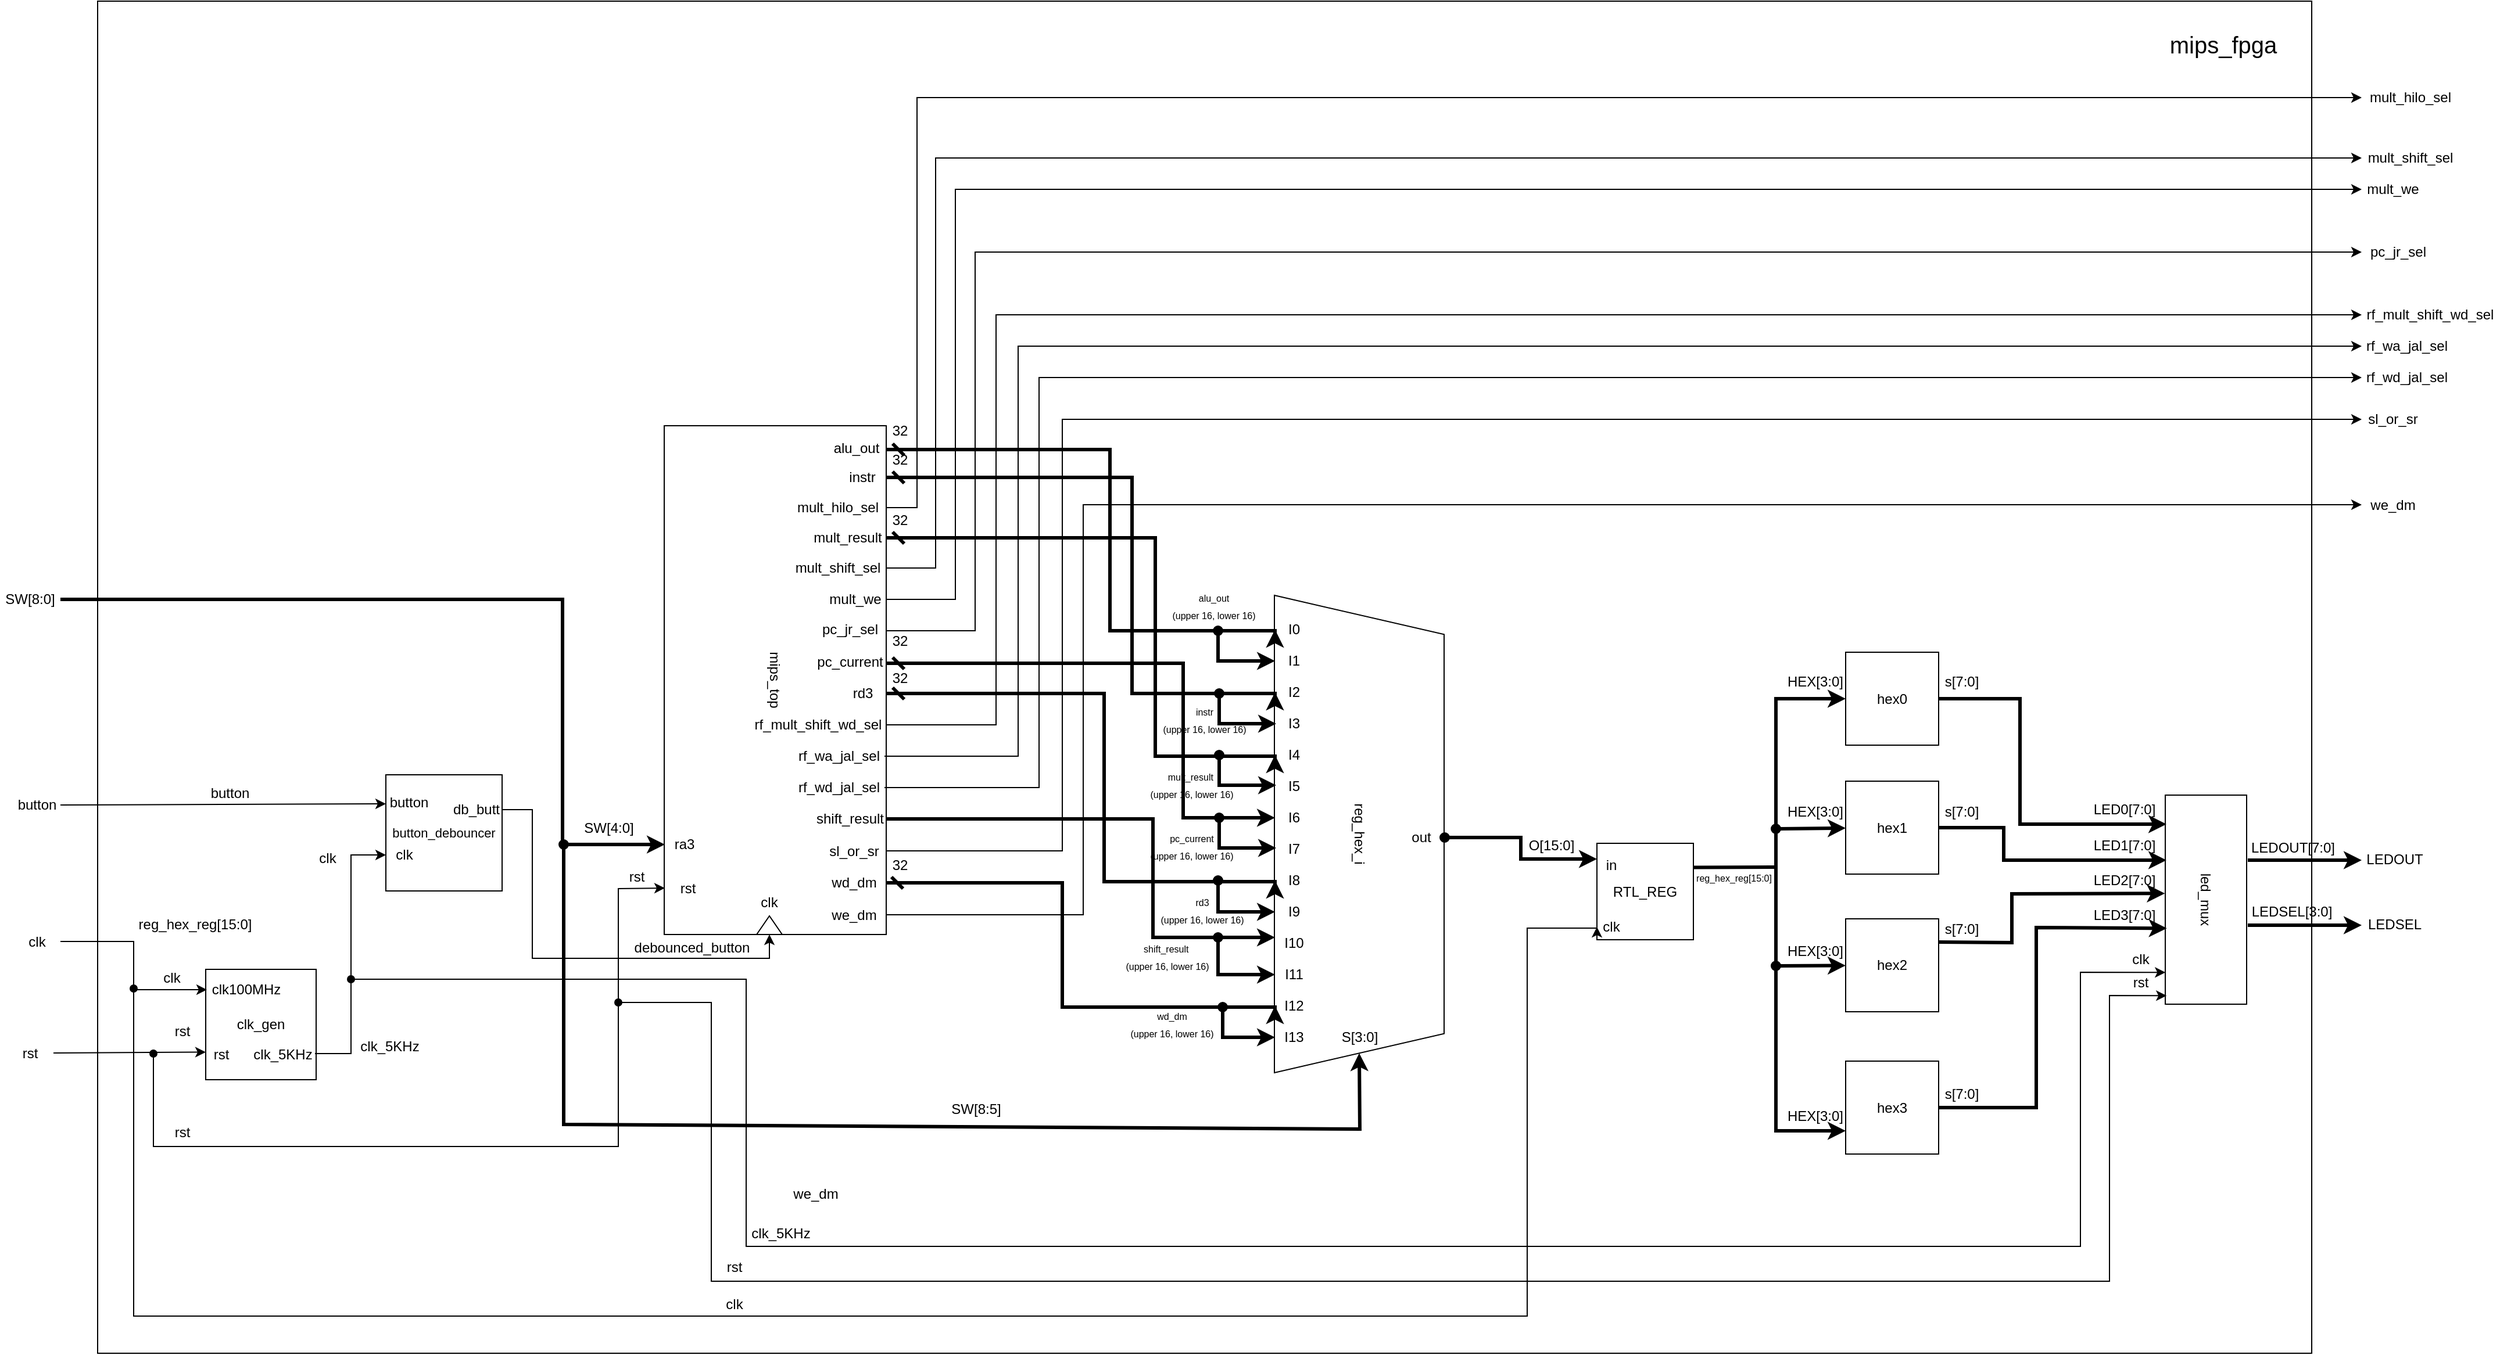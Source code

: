 <mxfile version="12.2.2" type="google" pages="1"><diagram id="bBikdF4jHcbKx8IcK_9G" name="Page-1"><mxGraphModel dx="3068" dy="2663" grid="0" gridSize="7" guides="1" tooltips="1" connect="1" arrows="1" fold="1" page="1" pageScale="1" pageWidth="850" pageHeight="1100" math="0" shadow="0"><root><mxCell id="0"/><mxCell id="1" parent="0"/><mxCell id="m8pjfmoSdaWrLr9o859x-141" value="" style="rounded=0;whiteSpace=wrap;html=1;" vertex="1" parent="1"><mxGeometry x="-248" y="-512" width="1905" height="1164" as="geometry"/></mxCell><mxCell id="_hzHeEfA9At942gQWLoZ-25" value="" style="edgeStyle=orthogonalEdgeStyle;rounded=0;orthogonalLoop=1;jettySize=auto;html=1;entryX=0;entryY=0.5;entryDx=0;entryDy=0;exitX=1;exitY=0.5;exitDx=0;exitDy=0;" parent="1" target="m8pjfmoSdaWrLr9o859x-26" edge="1" source="z_U3jfS4axXU9eDZp6Do-11"><mxGeometry relative="1" as="geometry"><mxPoint x="107" y="271" as="sourcePoint"/><mxPoint x="180" y="204" as="targetPoint"/><Array as="points"><mxPoint x="126" y="184"/><mxPoint x="126" y="312"/><mxPoint x="330" y="312"/></Array></mxGeometry></mxCell><mxCell id="_hzHeEfA9At942gQWLoZ-1" value="&lt;font style=&quot;font-size: 11px&quot;&gt;button_debouncer&lt;/font&gt;" style="whiteSpace=wrap;html=1;aspect=fixed;" parent="1" vertex="1"><mxGeometry y="154" width="100" height="100" as="geometry"/></mxCell><mxCell id="_hzHeEfA9At942gQWLoZ-2" value="clk_gen&lt;br&gt;" style="whiteSpace=wrap;html=1;aspect=fixed;" parent="1" vertex="1"><mxGeometry x="-155" y="321.5" width="95" height="95" as="geometry"/></mxCell><mxCell id="_hzHeEfA9At942gQWLoZ-4" value="mips_top" style="rounded=0;whiteSpace=wrap;html=1;rotation=90;" parent="1" vertex="1"><mxGeometry x="116" y="-23" width="438" height="191" as="geometry"/></mxCell><mxCell id="_hzHeEfA9At942gQWLoZ-5" value="reg_hex_i" style="shape=trapezoid;perimeter=trapezoidPerimeter;whiteSpace=wrap;html=1;rotation=90;size=0.082;" parent="1" vertex="1"><mxGeometry x="632" y="132" width="411" height="146" as="geometry"/></mxCell><mxCell id="_hzHeEfA9At942gQWLoZ-6" value="RTL_REG" style="whiteSpace=wrap;html=1;aspect=fixed;" parent="1" vertex="1"><mxGeometry x="1042" y="213" width="83" height="83" as="geometry"/></mxCell><mxCell id="_hzHeEfA9At942gQWLoZ-7" value="hex0" style="whiteSpace=wrap;html=1;aspect=fixed;" parent="1" vertex="1"><mxGeometry x="1256" y="48.5" width="80" height="80" as="geometry"/></mxCell><mxCell id="_hzHeEfA9At942gQWLoZ-8" value="hex1" style="whiteSpace=wrap;html=1;aspect=fixed;" parent="1" vertex="1"><mxGeometry x="1256" y="159.5" width="80" height="80" as="geometry"/></mxCell><mxCell id="_hzHeEfA9At942gQWLoZ-9" value="hex2" style="whiteSpace=wrap;html=1;aspect=fixed;" parent="1" vertex="1"><mxGeometry x="1256" y="278" width="80" height="80" as="geometry"/></mxCell><mxCell id="_hzHeEfA9At942gQWLoZ-10" value="hex3" style="whiteSpace=wrap;html=1;aspect=fixed;" parent="1" vertex="1"><mxGeometry x="1256" y="400.5" width="80" height="80" as="geometry"/></mxCell><mxCell id="_hzHeEfA9At942gQWLoZ-11" value="led_mux" style="rounded=0;whiteSpace=wrap;html=1;rotation=90;" parent="1" vertex="1"><mxGeometry x="1476" y="226.5" width="180" height="70" as="geometry"/></mxCell><mxCell id="_hzHeEfA9At942gQWLoZ-12" value="" style="endArrow=classic;html=1;entryX=0;entryY=0.25;entryDx=0;entryDy=0;exitX=1;exitY=0.5;exitDx=0;exitDy=0;" parent="1" target="_hzHeEfA9At942gQWLoZ-1" edge="1" source="SOb6_DdND5rsFMIy84WN-113"><mxGeometry width="50" height="50" relative="1" as="geometry"><mxPoint x="-260" y="179" as="sourcePoint"/><mxPoint x="-90" y="244" as="targetPoint"/></mxGeometry></mxCell><mxCell id="_hzHeEfA9At942gQWLoZ-13" value="button" style="text;html=1;strokeColor=none;fillColor=none;align=center;verticalAlign=middle;whiteSpace=wrap;rounded=0;" parent="1" vertex="1"><mxGeometry x="-154" y="159.5" width="40" height="20" as="geometry"/></mxCell><mxCell id="_hzHeEfA9At942gQWLoZ-15" value="" style="endArrow=classic;html=1;entryX=0;entryY=0.5;entryDx=0;entryDy=0;rounded=0;" parent="1" target="z_U3jfS4axXU9eDZp6Do-9" edge="1"><mxGeometry width="50" height="50" relative="1" as="geometry"><mxPoint x="-61" y="394" as="sourcePoint"/><mxPoint x="-160" y="504" as="targetPoint"/><Array as="points"><mxPoint x="-30" y="394"/><mxPoint x="-30" y="223"/></Array></mxGeometry></mxCell><mxCell id="_hzHeEfA9At942gQWLoZ-17" value="" style="endArrow=classic;html=1;entryX=0;entryY=0.75;entryDx=0;entryDy=0;exitX=1;exitY=0.5;exitDx=0;exitDy=0;" parent="1" target="_hzHeEfA9At942gQWLoZ-2" edge="1" source="SOb6_DdND5rsFMIy84WN-114"><mxGeometry width="50" height="50" relative="1" as="geometry"><mxPoint x="-220" y="393" as="sourcePoint"/><mxPoint x="-145" y="355.25" as="targetPoint"/></mxGeometry></mxCell><mxCell id="_hzHeEfA9At942gQWLoZ-18" value="rst" style="text;html=1;strokeColor=none;fillColor=none;align=center;verticalAlign=middle;whiteSpace=wrap;rounded=0;" parent="1" vertex="1"><mxGeometry x="-195" y="365" width="40" height="20" as="geometry"/></mxCell><mxCell id="m8pjfmoSdaWrLr9o859x-103" value="" style="edgeStyle=orthogonalEdgeStyle;rounded=0;orthogonalLoop=1;jettySize=auto;html=1;startArrow=none;startFill=0;strokeWidth=1;entryX=0;entryY=0.5;entryDx=0;entryDy=0;" edge="1" parent="1" source="_hzHeEfA9At942gQWLoZ-19" target="z_U3jfS4axXU9eDZp6Do-2"><mxGeometry relative="1" as="geometry"><mxPoint x="-200" y="297.5" as="targetPoint"/></mxGeometry></mxCell><mxCell id="_hzHeEfA9At942gQWLoZ-19" value="clk" style="text;html=1;strokeColor=none;fillColor=none;align=center;verticalAlign=middle;whiteSpace=wrap;rounded=0;" parent="1" vertex="1"><mxGeometry x="-320" y="287.5" width="40" height="20" as="geometry"/></mxCell><mxCell id="_hzHeEfA9At942gQWLoZ-22" value="&lt;font style=&quot;font-size: 12px&quot;&gt;debounced_button&lt;/font&gt;" style="text;html=1;strokeColor=none;fillColor=none;align=center;verticalAlign=middle;whiteSpace=wrap;rounded=0;" parent="1" vertex="1"><mxGeometry x="210" y="293" width="107" height="20" as="geometry"/></mxCell><mxCell id="_hzHeEfA9At942gQWLoZ-28" value="&lt;font style=&quot;font-size: 12px&quot;&gt;clk&lt;/font&gt;" style="text;html=1;strokeColor=none;fillColor=none;align=center;verticalAlign=middle;whiteSpace=wrap;rounded=0;" parent="1" vertex="1"><mxGeometry x="-204.5" y="319" width="40" height="20" as="geometry"/></mxCell><mxCell id="_hzHeEfA9At942gQWLoZ-32" value="" style="endArrow=classic;html=1;startArrow=oval;startFill=1;rounded=0;entryX=0;entryY=0.5;entryDx=0;entryDy=0;" parent="1" edge="1" target="m8pjfmoSdaWrLr9o859x-22"><mxGeometry width="50" height="50" relative="1" as="geometry"><mxPoint x="-200" y="394" as="sourcePoint"/><mxPoint x="235" y="252" as="targetPoint"/><Array as="points"><mxPoint x="-200" y="474"/><mxPoint x="200" y="474"/><mxPoint x="200" y="252"/></Array></mxGeometry></mxCell><mxCell id="_hzHeEfA9At942gQWLoZ-33" value="clk_5KHz&lt;br&gt;" style="text;html=1;strokeColor=none;fillColor=none;align=center;verticalAlign=middle;whiteSpace=wrap;rounded=0;" parent="1" vertex="1"><mxGeometry x="-24" y="378" width="55" height="20" as="geometry"/></mxCell><mxCell id="_hzHeEfA9At942gQWLoZ-35" value="rst" style="text;html=1;strokeColor=none;fillColor=none;align=center;verticalAlign=middle;whiteSpace=wrap;rounded=0;" parent="1" vertex="1"><mxGeometry x="196" y="231.5" width="40" height="20" as="geometry"/></mxCell><mxCell id="SOb6_DdND5rsFMIy84WN-1" value="clk" style="text;html=1;strokeColor=none;fillColor=none;align=center;verticalAlign=middle;whiteSpace=wrap;rounded=0;" parent="1" vertex="1"><mxGeometry x="-70" y="216" width="40" height="20" as="geometry"/></mxCell><mxCell id="SOb6_DdND5rsFMIy84WN-2" value="" style="endArrow=classic;html=1;startArrow=oval;startFill=1;rounded=0;entryX=0.848;entryY=0.998;entryDx=0;entryDy=0;entryPerimeter=0;" parent="1" target="_hzHeEfA9At942gQWLoZ-11" edge="1"><mxGeometry width="50" height="50" relative="1" as="geometry"><mxPoint x="-30" y="330" as="sourcePoint"/><mxPoint x="830" y="330" as="targetPoint"/><Array as="points"><mxPoint x="310" y="330"/><mxPoint x="310" y="560"/><mxPoint x="1458" y="560"/><mxPoint x="1458" y="324"/></Array></mxGeometry></mxCell><mxCell id="SOb6_DdND5rsFMIy84WN-3" value="clk" style="text;html=1;strokeColor=none;fillColor=none;align=center;verticalAlign=middle;whiteSpace=wrap;rounded=0;" parent="1" vertex="1"><mxGeometry x="1490" y="303" width="40" height="20" as="geometry"/></mxCell><mxCell id="SOb6_DdND5rsFMIy84WN-9" value="" style="endArrow=classic;html=1;startArrow=oval;startFill=1;rounded=0;startSize=6;entryX=0.959;entryY=0.984;entryDx=0;entryDy=0;entryPerimeter=0;" parent="1" target="_hzHeEfA9At942gQWLoZ-11" edge="1"><mxGeometry width="50" height="50" relative="1" as="geometry"><mxPoint x="200" y="350" as="sourcePoint"/><mxPoint x="831" y="350" as="targetPoint"/><Array as="points"><mxPoint x="280" y="350"/><mxPoint x="280" y="590"/><mxPoint x="1483" y="590"/><mxPoint x="1483" y="344"/></Array></mxGeometry></mxCell><mxCell id="SOb6_DdND5rsFMIy84WN-11" value="rst" style="text;html=1;strokeColor=none;fillColor=none;align=center;verticalAlign=middle;whiteSpace=wrap;rounded=0;" parent="1" vertex="1"><mxGeometry x="1490" y="323" width="40" height="20" as="geometry"/></mxCell><mxCell id="SOb6_DdND5rsFMIy84WN-17" value="clk" style="text;html=1;strokeColor=none;fillColor=none;align=center;verticalAlign=middle;whiteSpace=wrap;rounded=0;" parent="1" vertex="1"><mxGeometry x="310" y="254" width="40" height="20" as="geometry"/></mxCell><mxCell id="m8pjfmoSdaWrLr9o859x-47" value="" style="edgeStyle=orthogonalEdgeStyle;rounded=0;orthogonalLoop=1;jettySize=auto;html=1;strokeWidth=1;entryX=0;entryY=0.5;entryDx=0;entryDy=0;" edge="1" parent="1" source="SOb6_DdND5rsFMIy84WN-30" target="m8pjfmoSdaWrLr9o859x-46"><mxGeometry relative="1" as="geometry"><Array as="points"><mxPoint x="600" y="274"/><mxPoint x="600" y="-79"/></Array></mxGeometry></mxCell><mxCell id="SOb6_DdND5rsFMIy84WN-30" value="we_dm" style="text;html=1;strokeColor=none;fillColor=none;align=center;verticalAlign=middle;whiteSpace=wrap;rounded=0;" parent="1" vertex="1"><mxGeometry x="376" y="264.5" width="54" height="20" as="geometry"/></mxCell><mxCell id="m8pjfmoSdaWrLr9o859x-46" value="we_dm" style="text;html=1;strokeColor=none;fillColor=none;align=center;verticalAlign=middle;whiteSpace=wrap;rounded=0;" vertex="1" parent="1"><mxGeometry x="1700" y="-88.5" width="54" height="20" as="geometry"/></mxCell><mxCell id="m8pjfmoSdaWrLr9o859x-25" value="" style="edgeStyle=orthogonalEdgeStyle;rounded=0;orthogonalLoop=1;jettySize=auto;html=1;entryX=0;entryY=0.5;entryDx=0;entryDy=0;strokeWidth=3;exitX=1;exitY=0.5;exitDx=0;exitDy=0;" edge="1" parent="1" source="SOb6_DdND5rsFMIy84WN-31" target="m8pjfmoSdaWrLr9o859x-23"><mxGeometry relative="1" as="geometry"><mxPoint x="-200" y="16.5" as="targetPoint"/><Array as="points"><mxPoint x="152" y="3"/><mxPoint x="152" y="214"/></Array></mxGeometry></mxCell><mxCell id="SOb6_DdND5rsFMIy84WN-31" value="SW[8:0]" style="text;html=1;strokeColor=none;fillColor=none;align=center;verticalAlign=middle;whiteSpace=wrap;rounded=0;" parent="1" vertex="1"><mxGeometry x="-332" y="-7" width="52" height="20" as="geometry"/></mxCell><mxCell id="m8pjfmoSdaWrLr9o859x-69" value="" style="edgeStyle=orthogonalEdgeStyle;rounded=0;orthogonalLoop=1;jettySize=auto;html=1;strokeWidth=3;entryX=0;entryY=0.5;entryDx=0;entryDy=0;startArrow=dash;startFill=0;" edge="1" parent="1" source="SOb6_DdND5rsFMIy84WN-32" target="m8pjfmoSdaWrLr9o859x-49"><mxGeometry relative="1" as="geometry"><mxPoint x="509" y="-127" as="targetPoint"/><Array as="points"><mxPoint x="623" y="-126"/><mxPoint x="623" y="30"/></Array></mxGeometry></mxCell><mxCell id="SOb6_DdND5rsFMIy84WN-32" value="alu_out" style="text;html=1;strokeColor=none;fillColor=none;align=center;verticalAlign=middle;whiteSpace=wrap;rounded=0;" parent="1" vertex="1"><mxGeometry x="379" y="-137" width="52" height="20" as="geometry"/></mxCell><mxCell id="SOb6_DdND5rsFMIy84WN-69" value="&lt;font style=&quot;font-size: 12px&quot;&gt;O[15:0]&lt;/font&gt;" style="text;html=1;strokeColor=none;fillColor=none;align=center;verticalAlign=middle;whiteSpace=wrap;rounded=0;" parent="1" vertex="1"><mxGeometry x="983" y="205" width="40" height="20" as="geometry"/></mxCell><mxCell id="SOb6_DdND5rsFMIy84WN-70" value="" style="endArrow=classic;html=1;strokeColor=#000000;entryX=0;entryY=0.5;entryDx=0;entryDy=0;exitX=1;exitY=0.25;exitDx=0;exitDy=0;rounded=0;strokeWidth=3;" parent="1" source="_hzHeEfA9At942gQWLoZ-6" target="_hzHeEfA9At942gQWLoZ-7" edge="1"><mxGeometry width="50" height="50" relative="1" as="geometry"><mxPoint x="1161" y="430.5" as="sourcePoint"/><mxPoint x="1211" y="380.5" as="targetPoint"/><Array as="points"><mxPoint x="1196" y="233.5"/><mxPoint x="1196" y="88.5"/></Array></mxGeometry></mxCell><mxCell id="SOb6_DdND5rsFMIy84WN-71" value="" style="endArrow=classic;html=1;strokeColor=#000000;entryX=0;entryY=0.75;entryDx=0;entryDy=0;rounded=0;strokeWidth=3;" parent="1" target="_hzHeEfA9At942gQWLoZ-10" edge="1"><mxGeometry width="50" height="50" relative="1" as="geometry"><mxPoint x="1196" y="234.5" as="sourcePoint"/><mxPoint x="1239" y="364.5" as="targetPoint"/><Array as="points"><mxPoint x="1196" y="460.5"/></Array></mxGeometry></mxCell><mxCell id="SOb6_DdND5rsFMIy84WN-72" value="" style="endArrow=classic;html=1;strokeColor=#000000;startArrow=oval;startFill=1;strokeWidth=3;" parent="1" target="_hzHeEfA9At942gQWLoZ-9" edge="1"><mxGeometry width="50" height="50" relative="1" as="geometry"><mxPoint x="1196" y="318.5" as="sourcePoint"/><mxPoint x="1169" y="348" as="targetPoint"/></mxGeometry></mxCell><mxCell id="SOb6_DdND5rsFMIy84WN-73" value="" style="endArrow=classic;html=1;strokeColor=#000000;startArrow=oval;startFill=1;strokeWidth=3;" parent="1" target="_hzHeEfA9At942gQWLoZ-8" edge="1"><mxGeometry width="50" height="50" relative="1" as="geometry"><mxPoint x="1196" y="200.5" as="sourcePoint"/><mxPoint x="1252" y="207.5" as="targetPoint"/></mxGeometry></mxCell><mxCell id="SOb6_DdND5rsFMIy84WN-74" value="HEX[3:0]" style="text;html=1;strokeColor=none;fillColor=none;align=center;verticalAlign=middle;whiteSpace=wrap;rounded=0;" parent="1" vertex="1"><mxGeometry x="1210" y="63.5" width="40" height="20" as="geometry"/></mxCell><mxCell id="SOb6_DdND5rsFMIy84WN-75" value="HEX[3:0]" style="text;html=1;strokeColor=none;fillColor=none;align=center;verticalAlign=middle;whiteSpace=wrap;rounded=0;" parent="1" vertex="1"><mxGeometry x="1210" y="175.5" width="40" height="20" as="geometry"/></mxCell><mxCell id="SOb6_DdND5rsFMIy84WN-76" value="HEX[3:0]" style="text;html=1;strokeColor=none;fillColor=none;align=center;verticalAlign=middle;whiteSpace=wrap;rounded=0;" parent="1" vertex="1"><mxGeometry x="1210" y="296" width="40" height="20" as="geometry"/></mxCell><mxCell id="SOb6_DdND5rsFMIy84WN-77" value="HEX[3:0]" style="text;html=1;strokeColor=none;fillColor=none;align=center;verticalAlign=middle;whiteSpace=wrap;rounded=0;" parent="1" vertex="1"><mxGeometry x="1210" y="438.333" width="40" height="20" as="geometry"/></mxCell><mxCell id="SOb6_DdND5rsFMIy84WN-79" value="" style="endArrow=classic;html=1;strokeColor=#000000;exitX=1;exitY=0.5;exitDx=0;exitDy=0;rounded=0;strokeWidth=3;" parent="1" source="_hzHeEfA9At942gQWLoZ-7" edge="1"><mxGeometry width="50" height="50" relative="1" as="geometry"><mxPoint x="1440" y="294.5" as="sourcePoint"/><mxPoint x="1532" y="196.5" as="targetPoint"/><Array as="points"><mxPoint x="1406" y="88.5"/><mxPoint x="1406" y="196.5"/></Array></mxGeometry></mxCell><mxCell id="SOb6_DdND5rsFMIy84WN-80" value="" style="endArrow=classic;html=1;strokeColor=#000000;exitX=1;exitY=0.5;exitDx=0;exitDy=0;rounded=0;strokeWidth=3;" parent="1" source="_hzHeEfA9At942gQWLoZ-8" edge="1"><mxGeometry width="50" height="50" relative="1" as="geometry"><mxPoint x="1403" y="288" as="sourcePoint"/><mxPoint x="1532" y="227.5" as="targetPoint"/><Array as="points"><mxPoint x="1392" y="199.5"/><mxPoint x="1392" y="227.5"/></Array></mxGeometry></mxCell><mxCell id="SOb6_DdND5rsFMIy84WN-81" value="" style="endArrow=classic;html=1;strokeColor=#000000;entryX=0.47;entryY=1.005;entryDx=0;entryDy=0;entryPerimeter=0;exitX=1;exitY=0.25;exitDx=0;exitDy=0;rounded=0;strokeWidth=3;" parent="1" source="_hzHeEfA9At942gQWLoZ-9" target="_hzHeEfA9At942gQWLoZ-11" edge="1"><mxGeometry width="50" height="50" relative="1" as="geometry"><mxPoint x="1398" y="318" as="sourcePoint"/><mxPoint x="1448" y="268" as="targetPoint"/><Array as="points"><mxPoint x="1399" y="298.5"/><mxPoint x="1399" y="256.5"/></Array></mxGeometry></mxCell><mxCell id="SOb6_DdND5rsFMIy84WN-82" value="" style="endArrow=classic;html=1;strokeColor=#000000;entryX=0.637;entryY=0.981;entryDx=0;entryDy=0;entryPerimeter=0;exitX=1;exitY=0.5;exitDx=0;exitDy=0;rounded=0;strokeWidth=3;" parent="1" source="_hzHeEfA9At942gQWLoZ-10" target="_hzHeEfA9At942gQWLoZ-11" edge="1"><mxGeometry width="50" height="50" relative="1" as="geometry"><mxPoint x="1413" y="328" as="sourcePoint"/><mxPoint x="1463" y="278" as="targetPoint"/><Array as="points"><mxPoint x="1420" y="440.5"/><mxPoint x="1420" y="285.5"/></Array></mxGeometry></mxCell><mxCell id="SOb6_DdND5rsFMIy84WN-83" value="s[7:0]" style="text;html=1;strokeColor=none;fillColor=none;align=center;verticalAlign=middle;whiteSpace=wrap;rounded=0;" parent="1" vertex="1"><mxGeometry x="1336" y="63.5" width="40" height="20" as="geometry"/></mxCell><mxCell id="SOb6_DdND5rsFMIy84WN-86" value="s[7:0]" style="text;html=1;strokeColor=none;fillColor=none;align=center;verticalAlign=middle;whiteSpace=wrap;rounded=0;" parent="1" vertex="1"><mxGeometry x="1336" y="175.5" width="40" height="20" as="geometry"/></mxCell><mxCell id="SOb6_DdND5rsFMIy84WN-87" value="s[7:0]" style="text;html=1;strokeColor=none;fillColor=none;align=center;verticalAlign=middle;whiteSpace=wrap;rounded=0;" parent="1" vertex="1"><mxGeometry x="1336" y="276.5" width="40" height="20" as="geometry"/></mxCell><mxCell id="SOb6_DdND5rsFMIy84WN-88" value="s[7:0]" style="text;html=1;strokeColor=none;fillColor=none;align=center;verticalAlign=middle;whiteSpace=wrap;rounded=0;" parent="1" vertex="1"><mxGeometry x="1336" y="418.5" width="40" height="20" as="geometry"/></mxCell><mxCell id="SOb6_DdND5rsFMIy84WN-89" value="LED0[7:0]" style="text;html=1;strokeColor=none;fillColor=none;align=center;verticalAlign=middle;whiteSpace=wrap;rounded=0;" parent="1" vertex="1"><mxGeometry x="1476" y="174" width="40" height="20" as="geometry"/></mxCell><mxCell id="SOb6_DdND5rsFMIy84WN-90" value="LED1[7:0]" style="text;html=1;strokeColor=none;fillColor=none;align=center;verticalAlign=middle;whiteSpace=wrap;rounded=0;" parent="1" vertex="1"><mxGeometry x="1476" y="204.5" width="40" height="20" as="geometry"/></mxCell><mxCell id="SOb6_DdND5rsFMIy84WN-91" value="LED2[7:0]" style="text;html=1;strokeColor=none;fillColor=none;align=center;verticalAlign=middle;whiteSpace=wrap;rounded=0;" parent="1" vertex="1"><mxGeometry x="1476" y="234.5" width="40" height="20" as="geometry"/></mxCell><mxCell id="SOb6_DdND5rsFMIy84WN-92" value="LED3[7:0]" style="text;html=1;strokeColor=none;fillColor=none;align=center;verticalAlign=middle;whiteSpace=wrap;rounded=0;" parent="1" vertex="1"><mxGeometry x="1476" y="264.5" width="40" height="20" as="geometry"/></mxCell><mxCell id="SOb6_DdND5rsFMIy84WN-96" value="" style="endArrow=classic;html=1;strokeColor=#000000;strokeWidth=3;" parent="1" edge="1"><mxGeometry width="50" height="50" relative="1" as="geometry"><mxPoint x="1602" y="227.5" as="sourcePoint"/><mxPoint x="1700" y="227.5" as="targetPoint"/></mxGeometry></mxCell><mxCell id="SOb6_DdND5rsFMIy84WN-97" value="" style="endArrow=classic;html=1;strokeColor=#000000;strokeWidth=3;" parent="1" edge="1"><mxGeometry width="50" height="50" relative="1" as="geometry"><mxPoint x="1602" y="283.5" as="sourcePoint"/><mxPoint x="1700" y="283.5" as="targetPoint"/></mxGeometry></mxCell><mxCell id="SOb6_DdND5rsFMIy84WN-98" value="LEDOUT[7:0]" style="text;html=1;strokeColor=none;fillColor=none;align=center;verticalAlign=middle;whiteSpace=wrap;rounded=0;" parent="1" vertex="1"><mxGeometry x="1621" y="206.5" width="40" height="20" as="geometry"/></mxCell><mxCell id="SOb6_DdND5rsFMIy84WN-99" value="LEDSEL[3:0]" style="text;html=1;strokeColor=none;fillColor=none;align=center;verticalAlign=middle;whiteSpace=wrap;rounded=0;" parent="1" vertex="1"><mxGeometry x="1620" y="261.5" width="40" height="20" as="geometry"/></mxCell><mxCell id="SOb6_DdND5rsFMIy84WN-101" value="&lt;font style=&quot;font-size: 8px&quot;&gt;reg_hex_reg[15:0]&lt;/font&gt;" style="text;html=1;strokeColor=none;fillColor=none;align=center;verticalAlign=middle;whiteSpace=wrap;rounded=0;" parent="1" vertex="1"><mxGeometry x="1140" y="231.5" width="40" height="20" as="geometry"/></mxCell><mxCell id="SOb6_DdND5rsFMIy84WN-111" value="SW[4:0]" style="text;html=1;strokeColor=none;fillColor=none;align=center;verticalAlign=middle;whiteSpace=wrap;rounded=0;" parent="1" vertex="1"><mxGeometry x="168" y="190" width="48" height="20" as="geometry"/></mxCell><mxCell id="SOb6_DdND5rsFMIy84WN-113" value="button" style="text;html=1;strokeColor=none;fillColor=none;align=center;verticalAlign=middle;whiteSpace=wrap;rounded=0;" parent="1" vertex="1"><mxGeometry x="-320" y="170" width="40" height="20" as="geometry"/></mxCell><mxCell id="SOb6_DdND5rsFMIy84WN-114" value="rst" style="text;html=1;strokeColor=none;fillColor=none;align=center;verticalAlign=middle;whiteSpace=wrap;rounded=0;" parent="1" vertex="1"><mxGeometry x="-326" y="383.5" width="40" height="20" as="geometry"/></mxCell><mxCell id="SOb6_DdND5rsFMIy84WN-117" value="&lt;font style=&quot;font-size: 12px&quot;&gt;reg_hex_reg[15:0]&lt;/font&gt;" style="text;html=1;strokeColor=none;fillColor=none;align=center;verticalAlign=middle;whiteSpace=wrap;rounded=0;" parent="1" vertex="1"><mxGeometry x="-184.5" y="272.5" width="40" height="20" as="geometry"/></mxCell><mxCell id="SOb6_DdND5rsFMIy84WN-122" value="rst" style="text;html=1;strokeColor=none;fillColor=none;align=center;verticalAlign=middle;whiteSpace=wrap;rounded=0;" parent="1" vertex="1"><mxGeometry x="-195" y="452" width="40" height="20" as="geometry"/></mxCell><mxCell id="SOb6_DdND5rsFMIy84WN-124" value="rst" style="text;html=1;strokeColor=none;fillColor=none;align=center;verticalAlign=middle;whiteSpace=wrap;rounded=0;" parent="1" vertex="1"><mxGeometry x="280" y="568" width="40" height="20" as="geometry"/></mxCell><mxCell id="SOb6_DdND5rsFMIy84WN-126" value="we_dm" style="text;html=1;strokeColor=none;fillColor=none;align=center;verticalAlign=middle;whiteSpace=wrap;rounded=0;" parent="1" vertex="1"><mxGeometry x="350" y="505" width="40" height="20" as="geometry"/></mxCell><mxCell id="z_U3jfS4axXU9eDZp6Do-1" value="rst" style="text;html=1;strokeColor=none;fillColor=none;align=center;verticalAlign=middle;whiteSpace=wrap;rounded=0;" parent="1" vertex="1"><mxGeometry x="-155" y="385" width="27" height="20" as="geometry"/></mxCell><mxCell id="z_U3jfS4axXU9eDZp6Do-2" value="&lt;font style=&quot;font-size: 12px&quot;&gt;clk100MHz&lt;/font&gt;" style="text;html=1;strokeColor=none;fillColor=none;align=center;verticalAlign=middle;whiteSpace=wrap;rounded=0;" parent="1" vertex="1"><mxGeometry x="-154" y="329" width="68" height="20" as="geometry"/></mxCell><mxCell id="z_U3jfS4axXU9eDZp6Do-5" value="clk_5KHz&lt;br&gt;" style="text;html=1;strokeColor=none;fillColor=none;align=center;verticalAlign=middle;whiteSpace=wrap;rounded=0;" parent="1" vertex="1"><mxGeometry x="-117" y="385" width="57" height="20" as="geometry"/></mxCell><mxCell id="z_U3jfS4axXU9eDZp6Do-9" value="clk" style="text;html=1;strokeColor=none;fillColor=none;align=center;verticalAlign=middle;whiteSpace=wrap;rounded=0;" parent="1" vertex="1"><mxGeometry y="213" width="32" height="20" as="geometry"/></mxCell><mxCell id="z_U3jfS4axXU9eDZp6Do-10" value="button" style="text;html=1;strokeColor=none;fillColor=none;align=center;verticalAlign=middle;whiteSpace=wrap;rounded=0;" parent="1" vertex="1"><mxGeometry y="167.5" width="40" height="20" as="geometry"/></mxCell><mxCell id="z_U3jfS4axXU9eDZp6Do-11" value="&lt;font style=&quot;font-size: 12px&quot;&gt;db_butt&lt;/font&gt;" style="text;html=1;strokeColor=none;fillColor=none;align=center;verticalAlign=middle;whiteSpace=wrap;rounded=0;" parent="1" vertex="1"><mxGeometry x="56" y="174" width="44" height="20" as="geometry"/></mxCell><mxCell id="m8pjfmoSdaWrLr9o859x-82" value="" style="edgeStyle=orthogonalEdgeStyle;rounded=0;orthogonalLoop=1;jettySize=auto;html=1;strokeWidth=3;entryX=0;entryY=0.5;entryDx=0;entryDy=0;startArrow=dash;startFill=0;" edge="1" parent="1" source="m8pjfmoSdaWrLr9o859x-7" target="m8pjfmoSdaWrLr9o859x-61"><mxGeometry relative="1" as="geometry"><mxPoint x="509" y="247" as="targetPoint"/><Array as="points"><mxPoint x="582" y="247"/><mxPoint x="582" y="354"/></Array></mxGeometry></mxCell><mxCell id="m8pjfmoSdaWrLr9o859x-7" value="wd_dm" style="text;html=1;strokeColor=none;fillColor=none;align=center;verticalAlign=middle;whiteSpace=wrap;rounded=0;" vertex="1" parent="1"><mxGeometry x="376" y="237" width="54" height="20" as="geometry"/></mxCell><mxCell id="m8pjfmoSdaWrLr9o859x-45" value="" style="edgeStyle=orthogonalEdgeStyle;rounded=0;orthogonalLoop=1;jettySize=auto;html=1;strokeWidth=1;entryX=0;entryY=0.5;entryDx=0;entryDy=0;" edge="1" parent="1" source="m8pjfmoSdaWrLr9o859x-9" target="m8pjfmoSdaWrLr9o859x-44"><mxGeometry relative="1" as="geometry"><Array as="points"><mxPoint x="582" y="219"/><mxPoint x="582" y="-152"/></Array></mxGeometry></mxCell><mxCell id="m8pjfmoSdaWrLr9o859x-9" value="sl_or_sr" style="text;html=1;strokeColor=none;fillColor=none;align=center;verticalAlign=middle;whiteSpace=wrap;rounded=0;" vertex="1" parent="1"><mxGeometry x="376" y="209.5" width="54" height="20" as="geometry"/></mxCell><mxCell id="m8pjfmoSdaWrLr9o859x-44" value="sl_or_sr" style="text;html=1;strokeColor=none;fillColor=none;align=center;verticalAlign=middle;whiteSpace=wrap;rounded=0;" vertex="1" parent="1"><mxGeometry x="1700" y="-162" width="54" height="20" as="geometry"/></mxCell><mxCell id="m8pjfmoSdaWrLr9o859x-80" value="" style="edgeStyle=orthogonalEdgeStyle;rounded=0;orthogonalLoop=1;jettySize=auto;html=1;strokeWidth=3;entryX=0;entryY=0.25;entryDx=0;entryDy=0;" edge="1" parent="1" source="m8pjfmoSdaWrLr9o859x-10" target="m8pjfmoSdaWrLr9o859x-59"><mxGeometry relative="1" as="geometry"><mxPoint x="508" y="192" as="targetPoint"/><Array as="points"><mxPoint x="660" y="192"/><mxPoint x="660" y="294"/></Array></mxGeometry></mxCell><mxCell id="m8pjfmoSdaWrLr9o859x-10" value="shift_result" style="text;html=1;strokeColor=none;fillColor=none;align=center;verticalAlign=middle;whiteSpace=wrap;rounded=0;" vertex="1" parent="1"><mxGeometry x="368" y="182" width="63" height="20" as="geometry"/></mxCell><mxCell id="m8pjfmoSdaWrLr9o859x-43" value="" style="edgeStyle=orthogonalEdgeStyle;rounded=0;orthogonalLoop=1;jettySize=auto;html=1;strokeWidth=1;entryX=0;entryY=0.5;entryDx=0;entryDy=0;" edge="1" parent="1" source="m8pjfmoSdaWrLr9o859x-11" target="m8pjfmoSdaWrLr9o859x-42"><mxGeometry relative="1" as="geometry"><Array as="points"><mxPoint x="562" y="165"/><mxPoint x="562" y="-188"/></Array></mxGeometry></mxCell><mxCell id="m8pjfmoSdaWrLr9o859x-11" value="rf_wd_jal_sel" style="text;html=1;strokeColor=none;fillColor=none;align=center;verticalAlign=middle;whiteSpace=wrap;rounded=0;" vertex="1" parent="1"><mxGeometry x="351" y="155" width="78" height="20" as="geometry"/></mxCell><mxCell id="m8pjfmoSdaWrLr9o859x-42" value="rf_wd_jal_sel" style="text;html=1;strokeColor=none;fillColor=none;align=center;verticalAlign=middle;whiteSpace=wrap;rounded=0;" vertex="1" parent="1"><mxGeometry x="1700" y="-198" width="78" height="20" as="geometry"/></mxCell><mxCell id="m8pjfmoSdaWrLr9o859x-41" value="" style="edgeStyle=orthogonalEdgeStyle;rounded=0;orthogonalLoop=1;jettySize=auto;html=1;strokeWidth=1;entryX=0;entryY=0.5;entryDx=0;entryDy=0;" edge="1" parent="1" source="m8pjfmoSdaWrLr9o859x-12" target="m8pjfmoSdaWrLr9o859x-40"><mxGeometry relative="1" as="geometry"><Array as="points"><mxPoint x="544" y="138"/><mxPoint x="544" y="-215"/></Array></mxGeometry></mxCell><mxCell id="m8pjfmoSdaWrLr9o859x-12" value="rf_wa_jal_sel" style="text;html=1;strokeColor=none;fillColor=none;align=center;verticalAlign=middle;whiteSpace=wrap;rounded=0;" vertex="1" parent="1"><mxGeometry x="351" y="128" width="78" height="20" as="geometry"/></mxCell><mxCell id="m8pjfmoSdaWrLr9o859x-40" value="rf_wa_jal_sel" style="text;html=1;strokeColor=none;fillColor=none;align=center;verticalAlign=middle;whiteSpace=wrap;rounded=0;" vertex="1" parent="1"><mxGeometry x="1700" y="-225" width="78" height="20" as="geometry"/></mxCell><mxCell id="m8pjfmoSdaWrLr9o859x-39" value="" style="edgeStyle=orthogonalEdgeStyle;rounded=0;orthogonalLoop=1;jettySize=auto;html=1;strokeWidth=1;entryX=0;entryY=0.5;entryDx=0;entryDy=0;" edge="1" parent="1" source="m8pjfmoSdaWrLr9o859x-13" target="m8pjfmoSdaWrLr9o859x-38"><mxGeometry relative="1" as="geometry"><Array as="points"><mxPoint x="525" y="111"/><mxPoint x="525" y="-242"/></Array></mxGeometry></mxCell><mxCell id="m8pjfmoSdaWrLr9o859x-13" value="rf_mult_shift_wd_sel" style="text;html=1;strokeColor=none;fillColor=none;align=center;verticalAlign=middle;whiteSpace=wrap;rounded=0;" vertex="1" parent="1"><mxGeometry x="313" y="101" width="118" height="20" as="geometry"/></mxCell><mxCell id="m8pjfmoSdaWrLr9o859x-38" value="rf_mult_shift_wd_sel" style="text;html=1;strokeColor=none;fillColor=none;align=center;verticalAlign=middle;whiteSpace=wrap;rounded=0;" vertex="1" parent="1"><mxGeometry x="1700" y="-252" width="118" height="20" as="geometry"/></mxCell><mxCell id="m8pjfmoSdaWrLr9o859x-78" value="" style="edgeStyle=orthogonalEdgeStyle;rounded=0;orthogonalLoop=1;jettySize=auto;html=1;strokeWidth=3;entryX=0;entryY=0.5;entryDx=0;entryDy=0;startArrow=dash;startFill=0;" edge="1" parent="1" source="m8pjfmoSdaWrLr9o859x-14" target="m8pjfmoSdaWrLr9o859x-57"><mxGeometry relative="1" as="geometry"><mxPoint x="511" y="84" as="targetPoint"/><Array as="points"><mxPoint x="618" y="84"/><mxPoint x="618" y="246"/></Array></mxGeometry></mxCell><mxCell id="m8pjfmoSdaWrLr9o859x-14" value="rd3" style="text;html=1;strokeColor=none;fillColor=none;align=center;verticalAlign=middle;whiteSpace=wrap;rounded=0;" vertex="1" parent="1"><mxGeometry x="390" y="74" width="41" height="20" as="geometry"/></mxCell><mxCell id="m8pjfmoSdaWrLr9o859x-37" value="" style="edgeStyle=orthogonalEdgeStyle;rounded=0;orthogonalLoop=1;jettySize=auto;html=1;strokeWidth=1;entryX=0;entryY=0.5;entryDx=0;entryDy=0;" edge="1" parent="1" source="m8pjfmoSdaWrLr9o859x-15" target="m8pjfmoSdaWrLr9o859x-36"><mxGeometry relative="1" as="geometry"><Array as="points"><mxPoint x="507" y="30"/><mxPoint x="507" y="-296"/></Array></mxGeometry></mxCell><mxCell id="m8pjfmoSdaWrLr9o859x-15" value="pc_jr_sel" style="text;html=1;strokeColor=none;fillColor=none;align=center;verticalAlign=middle;whiteSpace=wrap;rounded=0;" vertex="1" parent="1"><mxGeometry x="368" y="19" width="63" height="20" as="geometry"/></mxCell><mxCell id="m8pjfmoSdaWrLr9o859x-36" value="pc_jr_sel" style="text;html=1;strokeColor=none;fillColor=none;align=center;verticalAlign=middle;whiteSpace=wrap;rounded=0;" vertex="1" parent="1"><mxGeometry x="1700" y="-306" width="63" height="20" as="geometry"/></mxCell><mxCell id="m8pjfmoSdaWrLr9o859x-75" value="" style="edgeStyle=orthogonalEdgeStyle;rounded=0;orthogonalLoop=1;jettySize=auto;html=1;strokeWidth=3;entryX=0;entryY=0.5;entryDx=0;entryDy=0;startArrow=dash;startFill=0;" edge="1" parent="1" source="m8pjfmoSdaWrLr9o859x-16" target="m8pjfmoSdaWrLr9o859x-55"><mxGeometry relative="1" as="geometry"><mxPoint x="509" y="30" as="targetPoint"/><Array as="points"><mxPoint x="686" y="58"/><mxPoint x="686" y="191"/></Array></mxGeometry></mxCell><mxCell id="m8pjfmoSdaWrLr9o859x-16" value="pc_current" style="text;html=1;strokeColor=none;fillColor=none;align=center;verticalAlign=middle;whiteSpace=wrap;rounded=0;" vertex="1" parent="1"><mxGeometry x="368" y="46.5" width="63" height="20" as="geometry"/></mxCell><mxCell id="m8pjfmoSdaWrLr9o859x-35" value="" style="edgeStyle=orthogonalEdgeStyle;rounded=0;orthogonalLoop=1;jettySize=auto;html=1;strokeWidth=1;entryX=0;entryY=0.5;entryDx=0;entryDy=0;" edge="1" parent="1" source="m8pjfmoSdaWrLr9o859x-17" target="m8pjfmoSdaWrLr9o859x-34"><mxGeometry relative="1" as="geometry"><Array as="points"><mxPoint x="490" y="3"/><mxPoint x="490" y="-350"/></Array></mxGeometry></mxCell><mxCell id="m8pjfmoSdaWrLr9o859x-17" value="mult_we" style="text;html=1;strokeColor=none;fillColor=none;align=center;verticalAlign=middle;whiteSpace=wrap;rounded=0;" vertex="1" parent="1"><mxGeometry x="377" y="-7" width="54" height="20" as="geometry"/></mxCell><mxCell id="m8pjfmoSdaWrLr9o859x-34" value="mult_we" style="text;html=1;strokeColor=none;fillColor=none;align=center;verticalAlign=middle;whiteSpace=wrap;rounded=0;" vertex="1" parent="1"><mxGeometry x="1700" y="-360" width="54" height="20" as="geometry"/></mxCell><mxCell id="m8pjfmoSdaWrLr9o859x-33" value="" style="edgeStyle=orthogonalEdgeStyle;rounded=0;orthogonalLoop=1;jettySize=auto;html=1;strokeWidth=1;entryX=0;entryY=0.5;entryDx=0;entryDy=0;" edge="1" parent="1" source="m8pjfmoSdaWrLr9o859x-18" target="m8pjfmoSdaWrLr9o859x-32"><mxGeometry relative="1" as="geometry"><Array as="points"><mxPoint x="473" y="-24"/><mxPoint x="473" y="-377"/></Array></mxGeometry></mxCell><mxCell id="m8pjfmoSdaWrLr9o859x-18" value="mult_shift_sel" style="text;html=1;strokeColor=none;fillColor=none;align=center;verticalAlign=middle;whiteSpace=wrap;rounded=0;" vertex="1" parent="1"><mxGeometry x="347" y="-34" width="84" height="20" as="geometry"/></mxCell><mxCell id="m8pjfmoSdaWrLr9o859x-32" value="mult_shift_sel" style="text;html=1;strokeColor=none;fillColor=none;align=center;verticalAlign=middle;whiteSpace=wrap;rounded=0;" vertex="1" parent="1"><mxGeometry x="1700" y="-387" width="84" height="20" as="geometry"/></mxCell><mxCell id="m8pjfmoSdaWrLr9o859x-73" value="" style="edgeStyle=orthogonalEdgeStyle;rounded=0;orthogonalLoop=1;jettySize=auto;html=1;strokeWidth=3;entryX=0;entryY=0.5;entryDx=0;entryDy=0;startArrow=dash;startFill=0;" edge="1" parent="1" source="m8pjfmoSdaWrLr9o859x-19" target="m8pjfmoSdaWrLr9o859x-53"><mxGeometry relative="1" as="geometry"><mxPoint x="509" y="-50" as="targetPoint"/><Array as="points"><mxPoint x="662" y="-50"/><mxPoint x="662" y="138"/></Array></mxGeometry></mxCell><mxCell id="m8pjfmoSdaWrLr9o859x-19" value="mult_result" style="text;html=1;strokeColor=none;fillColor=none;align=center;verticalAlign=middle;whiteSpace=wrap;rounded=0;" vertex="1" parent="1"><mxGeometry x="364" y="-60" width="67" height="20" as="geometry"/></mxCell><mxCell id="m8pjfmoSdaWrLr9o859x-31" value="" style="edgeStyle=orthogonalEdgeStyle;rounded=0;orthogonalLoop=1;jettySize=auto;html=1;strokeWidth=1;entryX=0;entryY=0.5;entryDx=0;entryDy=0;" edge="1" parent="1" source="m8pjfmoSdaWrLr9o859x-20" target="m8pjfmoSdaWrLr9o859x-30"><mxGeometry relative="1" as="geometry"><Array as="points"><mxPoint x="457" y="-76"/><mxPoint x="457" y="-429"/></Array></mxGeometry></mxCell><mxCell id="m8pjfmoSdaWrLr9o859x-20" value="mult_hilo_sel" style="text;html=1;strokeColor=none;fillColor=none;align=center;verticalAlign=middle;whiteSpace=wrap;rounded=0;" vertex="1" parent="1"><mxGeometry x="347" y="-86" width="84" height="20" as="geometry"/></mxCell><mxCell id="m8pjfmoSdaWrLr9o859x-30" value="mult_hilo_sel" style="text;html=1;strokeColor=none;fillColor=none;align=center;verticalAlign=middle;whiteSpace=wrap;rounded=0;" vertex="1" parent="1"><mxGeometry x="1700" y="-439" width="84" height="20" as="geometry"/></mxCell><mxCell id="m8pjfmoSdaWrLr9o859x-71" value="" style="edgeStyle=orthogonalEdgeStyle;rounded=0;orthogonalLoop=1;jettySize=auto;html=1;strokeWidth=3;entryX=0;entryY=0.5;entryDx=0;entryDy=0;startArrow=dash;startFill=0;" edge="1" parent="1" source="m8pjfmoSdaWrLr9o859x-21" target="m8pjfmoSdaWrLr9o859x-51"><mxGeometry relative="1" as="geometry"><mxPoint x="509" y="-102" as="targetPoint"/><Array as="points"><mxPoint x="642" y="-102"/><mxPoint x="642" y="84"/></Array></mxGeometry></mxCell><mxCell id="m8pjfmoSdaWrLr9o859x-21" value="instr" style="text;html=1;strokeColor=none;fillColor=none;align=center;verticalAlign=middle;whiteSpace=wrap;rounded=0;" vertex="1" parent="1"><mxGeometry x="389" y="-112" width="42" height="20" as="geometry"/></mxCell><mxCell id="m8pjfmoSdaWrLr9o859x-22" value="rst" style="text;html=1;strokeColor=none;fillColor=none;align=center;verticalAlign=middle;whiteSpace=wrap;rounded=0;" vertex="1" parent="1"><mxGeometry x="240" y="241.5" width="40" height="20" as="geometry"/></mxCell><mxCell id="m8pjfmoSdaWrLr9o859x-23" value="ra3" style="text;html=1;strokeColor=none;fillColor=none;align=center;verticalAlign=middle;whiteSpace=wrap;rounded=0;" vertex="1" parent="1"><mxGeometry x="240" y="204" width="34" height="20" as="geometry"/></mxCell><mxCell id="m8pjfmoSdaWrLr9o859x-26" value="" style="triangle;whiteSpace=wrap;html=1;rotation=-90;" vertex="1" parent="1"><mxGeometry x="322" y="272.5" width="16" height="22" as="geometry"/></mxCell><mxCell id="m8pjfmoSdaWrLr9o859x-49" value="I0" style="text;html=1;strokeColor=none;fillColor=none;align=center;verticalAlign=middle;whiteSpace=wrap;rounded=0;" vertex="1" parent="1"><mxGeometry x="765" y="19" width="33" height="20" as="geometry"/></mxCell><mxCell id="m8pjfmoSdaWrLr9o859x-50" value="I1" style="text;html=1;strokeColor=none;fillColor=none;align=center;verticalAlign=middle;whiteSpace=wrap;rounded=0;" vertex="1" parent="1"><mxGeometry x="765" y="46" width="33" height="20" as="geometry"/></mxCell><mxCell id="m8pjfmoSdaWrLr9o859x-51" value="I2" style="text;html=1;strokeColor=none;fillColor=none;align=center;verticalAlign=middle;whiteSpace=wrap;rounded=0;" vertex="1" parent="1"><mxGeometry x="765" y="73" width="33" height="20" as="geometry"/></mxCell><mxCell id="m8pjfmoSdaWrLr9o859x-52" value="I3" style="text;html=1;strokeColor=none;fillColor=none;align=center;verticalAlign=middle;whiteSpace=wrap;rounded=0;" vertex="1" parent="1"><mxGeometry x="765" y="100" width="33" height="20" as="geometry"/></mxCell><mxCell id="m8pjfmoSdaWrLr9o859x-53" value="I4" style="text;html=1;strokeColor=none;fillColor=none;align=center;verticalAlign=middle;whiteSpace=wrap;rounded=0;" vertex="1" parent="1"><mxGeometry x="765" y="127" width="33" height="20" as="geometry"/></mxCell><mxCell id="m8pjfmoSdaWrLr9o859x-54" value="I5" style="text;html=1;strokeColor=none;fillColor=none;align=center;verticalAlign=middle;whiteSpace=wrap;rounded=0;" vertex="1" parent="1"><mxGeometry x="765" y="154" width="33" height="20" as="geometry"/></mxCell><mxCell id="m8pjfmoSdaWrLr9o859x-55" value="I6" style="text;html=1;strokeColor=none;fillColor=none;align=center;verticalAlign=middle;whiteSpace=wrap;rounded=0;" vertex="1" parent="1"><mxGeometry x="765" y="181" width="33" height="20" as="geometry"/></mxCell><mxCell id="m8pjfmoSdaWrLr9o859x-56" value="I7" style="text;html=1;strokeColor=none;fillColor=none;align=center;verticalAlign=middle;whiteSpace=wrap;rounded=0;" vertex="1" parent="1"><mxGeometry x="765" y="208" width="33" height="20" as="geometry"/></mxCell><mxCell id="m8pjfmoSdaWrLr9o859x-57" value="I8" style="text;html=1;strokeColor=none;fillColor=none;align=center;verticalAlign=middle;whiteSpace=wrap;rounded=0;" vertex="1" parent="1"><mxGeometry x="765" y="235" width="33" height="20" as="geometry"/></mxCell><mxCell id="m8pjfmoSdaWrLr9o859x-58" value="I9" style="text;html=1;strokeColor=none;fillColor=none;align=center;verticalAlign=middle;whiteSpace=wrap;rounded=0;" vertex="1" parent="1"><mxGeometry x="765" y="262" width="33" height="20" as="geometry"/></mxCell><mxCell id="m8pjfmoSdaWrLr9o859x-59" value="I10" style="text;html=1;strokeColor=none;fillColor=none;align=center;verticalAlign=middle;whiteSpace=wrap;rounded=0;" vertex="1" parent="1"><mxGeometry x="765" y="289" width="33" height="20" as="geometry"/></mxCell><mxCell id="m8pjfmoSdaWrLr9o859x-60" value="I11" style="text;html=1;strokeColor=none;fillColor=none;align=center;verticalAlign=middle;whiteSpace=wrap;rounded=0;" vertex="1" parent="1"><mxGeometry x="765" y="316" width="33" height="20" as="geometry"/></mxCell><mxCell id="m8pjfmoSdaWrLr9o859x-61" value="I12" style="text;html=1;strokeColor=none;fillColor=none;align=center;verticalAlign=middle;whiteSpace=wrap;rounded=0;" vertex="1" parent="1"><mxGeometry x="765" y="343" width="33" height="20" as="geometry"/></mxCell><mxCell id="m8pjfmoSdaWrLr9o859x-62" value="I13" style="text;html=1;strokeColor=none;fillColor=none;align=center;verticalAlign=middle;whiteSpace=wrap;rounded=0;" vertex="1" parent="1"><mxGeometry x="765" y="370" width="33" height="20" as="geometry"/></mxCell><mxCell id="m8pjfmoSdaWrLr9o859x-83" value="" style="endArrow=classic;html=1;strokeWidth=3;entryX=0;entryY=0.5;entryDx=0;entryDy=0;startArrow=oval;startFill=1;rounded=0;" edge="1" parent="1" target="m8pjfmoSdaWrLr9o859x-50"><mxGeometry width="50" height="50" relative="1" as="geometry"><mxPoint x="716" y="30" as="sourcePoint"/><mxPoint x="738" y="56" as="targetPoint"/><Array as="points"><mxPoint x="716" y="56"/></Array></mxGeometry></mxCell><mxCell id="m8pjfmoSdaWrLr9o859x-84" value="" style="endArrow=classic;html=1;strokeWidth=3;entryX=0;entryY=0.5;entryDx=0;entryDy=0;startArrow=oval;startFill=1;rounded=0;" edge="1" parent="1"><mxGeometry width="50" height="50" relative="1" as="geometry"><mxPoint x="717" y="84" as="sourcePoint"/><mxPoint x="766" y="110" as="targetPoint"/><Array as="points"><mxPoint x="717" y="110"/></Array></mxGeometry></mxCell><mxCell id="m8pjfmoSdaWrLr9o859x-86" value="" style="endArrow=classic;html=1;strokeWidth=3;entryX=0;entryY=0.5;entryDx=0;entryDy=0;startArrow=oval;startFill=1;rounded=0;" edge="1" parent="1"><mxGeometry width="50" height="50" relative="1" as="geometry"><mxPoint x="717" y="137" as="sourcePoint"/><mxPoint x="766" y="163" as="targetPoint"/><Array as="points"><mxPoint x="717" y="163"/></Array></mxGeometry></mxCell><mxCell id="m8pjfmoSdaWrLr9o859x-88" value="" style="endArrow=classic;html=1;strokeWidth=3;entryX=0;entryY=0.5;entryDx=0;entryDy=0;startArrow=oval;startFill=1;rounded=0;" edge="1" parent="1"><mxGeometry width="50" height="50" relative="1" as="geometry"><mxPoint x="717" y="191" as="sourcePoint"/><mxPoint x="766" y="217" as="targetPoint"/><Array as="points"><mxPoint x="717" y="217"/></Array></mxGeometry></mxCell><mxCell id="m8pjfmoSdaWrLr9o859x-89" value="" style="endArrow=classic;html=1;strokeWidth=3;entryX=0;entryY=0.5;entryDx=0;entryDy=0;startArrow=oval;startFill=1;rounded=0;" edge="1" parent="1" target="m8pjfmoSdaWrLr9o859x-62"><mxGeometry width="50" height="50" relative="1" as="geometry"><mxPoint x="720" y="354" as="sourcePoint"/><mxPoint x="769" y="418" as="targetPoint"/><Array as="points"><mxPoint x="720" y="380"/></Array></mxGeometry></mxCell><mxCell id="m8pjfmoSdaWrLr9o859x-90" value="" style="endArrow=classic;html=1;strokeWidth=3;entryX=0;entryY=0.5;entryDx=0;entryDy=0;startArrow=oval;startFill=1;rounded=0;" edge="1" parent="1" target="m8pjfmoSdaWrLr9o859x-58"><mxGeometry width="50" height="50" relative="1" as="geometry"><mxPoint x="716" y="245" as="sourcePoint"/><mxPoint x="780" y="124" as="targetPoint"/><Array as="points"><mxPoint x="716" y="272"/></Array></mxGeometry></mxCell><mxCell id="m8pjfmoSdaWrLr9o859x-92" value="" style="endArrow=classic;html=1;strokeWidth=3;entryX=0;entryY=0.5;entryDx=0;entryDy=0;startArrow=oval;startFill=1;rounded=0;" edge="1" parent="1" target="m8pjfmoSdaWrLr9o859x-60"><mxGeometry width="50" height="50" relative="1" as="geometry"><mxPoint x="716" y="294" as="sourcePoint"/><mxPoint x="772" y="387" as="targetPoint"/><Array as="points"><mxPoint x="716" y="326"/></Array></mxGeometry></mxCell><mxCell id="m8pjfmoSdaWrLr9o859x-97" value="" style="edgeStyle=orthogonalEdgeStyle;rounded=0;orthogonalLoop=1;jettySize=auto;html=1;startArrow=oval;startFill=1;strokeWidth=3;entryX=0;entryY=0.25;entryDx=0;entryDy=0;" edge="1" parent="1" source="m8pjfmoSdaWrLr9o859x-93" target="m8pjfmoSdaWrLr9o859x-96"><mxGeometry relative="1" as="geometry"/></mxCell><mxCell id="m8pjfmoSdaWrLr9o859x-93" value="out" style="text;html=1;strokeColor=none;fillColor=none;align=center;verticalAlign=middle;whiteSpace=wrap;rounded=0;" vertex="1" parent="1"><mxGeometry x="871" y="198" width="40" height="20" as="geometry"/></mxCell><mxCell id="m8pjfmoSdaWrLr9o859x-96" value="in" style="text;html=1;strokeColor=none;fillColor=none;align=center;verticalAlign=middle;whiteSpace=wrap;rounded=0;" vertex="1" parent="1"><mxGeometry x="1042" y="221.5" width="25" height="20" as="geometry"/></mxCell><mxCell id="m8pjfmoSdaWrLr9o859x-100" value="S[3:0]" style="text;html=1;strokeColor=none;fillColor=none;align=center;verticalAlign=middle;whiteSpace=wrap;rounded=0;" vertex="1" parent="1"><mxGeometry x="817.5" y="370" width="40" height="20" as="geometry"/></mxCell><mxCell id="m8pjfmoSdaWrLr9o859x-105" value="" style="endArrow=classic;html=1;strokeWidth=3;entryX=1;entryY=0.5;entryDx=0;entryDy=0;rounded=0;startArrow=oval;startFill=1;" edge="1" parent="1" target="_hzHeEfA9At942gQWLoZ-5"><mxGeometry width="50" height="50" relative="1" as="geometry"><mxPoint x="153" y="214" as="sourcePoint"/><mxPoint x="678" y="456" as="targetPoint"/><Array as="points"><mxPoint x="153" y="455"/><mxPoint x="838" y="459"/></Array></mxGeometry></mxCell><mxCell id="m8pjfmoSdaWrLr9o859x-106" value="SW[8:5]" style="text;html=1;strokeColor=none;fillColor=none;align=center;verticalAlign=middle;whiteSpace=wrap;rounded=0;" vertex="1" parent="1"><mxGeometry x="483.5" y="432" width="48" height="20" as="geometry"/></mxCell><mxCell id="m8pjfmoSdaWrLr9o859x-111" value="LEDOUT" style="text;html=1;strokeColor=none;fillColor=none;align=center;verticalAlign=middle;whiteSpace=wrap;rounded=0;" vertex="1" parent="1"><mxGeometry x="1702" y="217" width="53" height="20" as="geometry"/></mxCell><mxCell id="m8pjfmoSdaWrLr9o859x-112" value="LEDSEL" style="text;html=1;strokeColor=none;fillColor=none;align=center;verticalAlign=middle;whiteSpace=wrap;rounded=0;" vertex="1" parent="1"><mxGeometry x="1702" y="273" width="53" height="20" as="geometry"/></mxCell><mxCell id="m8pjfmoSdaWrLr9o859x-114" value="" style="edgeStyle=orthogonalEdgeStyle;rounded=0;orthogonalLoop=1;jettySize=auto;html=1;startArrow=oval;startFill=1;strokeWidth=1;entryX=0;entryY=0.5;entryDx=0;entryDy=0;" edge="1" parent="1" target="m8pjfmoSdaWrLr9o859x-115"><mxGeometry relative="1" as="geometry"><mxPoint x="-217" y="338" as="sourcePoint"/><mxPoint x="495.667" y="416.5" as="targetPoint"/><Array as="points"><mxPoint x="-217" y="620"/><mxPoint x="982" y="620"/><mxPoint x="982" y="286"/></Array></mxGeometry></mxCell><mxCell id="m8pjfmoSdaWrLr9o859x-115" value="clk" style="text;html=1;strokeColor=none;fillColor=none;align=center;verticalAlign=middle;whiteSpace=wrap;rounded=0;" vertex="1" parent="1"><mxGeometry x="1042" y="275" width="25" height="20" as="geometry"/></mxCell><mxCell id="m8pjfmoSdaWrLr9o859x-116" value="clk" style="text;html=1;strokeColor=none;fillColor=none;align=center;verticalAlign=middle;whiteSpace=wrap;rounded=0;" vertex="1" parent="1"><mxGeometry x="280" y="600" width="40" height="20" as="geometry"/></mxCell><mxCell id="m8pjfmoSdaWrLr9o859x-117" value="clk_5KHz&lt;br&gt;" style="text;html=1;strokeColor=none;fillColor=none;align=center;verticalAlign=middle;whiteSpace=wrap;rounded=0;" vertex="1" parent="1"><mxGeometry x="310" y="539" width="60" height="20" as="geometry"/></mxCell><mxCell id="m8pjfmoSdaWrLr9o859x-121" value="&lt;font style=&quot;font-size: 8px&quot;&gt;alu_out &lt;br&gt;(upper 16, lower 16)&lt;/font&gt;" style="text;html=1;strokeColor=none;fillColor=none;align=center;verticalAlign=middle;whiteSpace=wrap;rounded=0;" vertex="1" parent="1"><mxGeometry x="670" y="-7" width="85" height="30" as="geometry"/></mxCell><mxCell id="m8pjfmoSdaWrLr9o859x-124" value="&lt;font style=&quot;font-size: 8px&quot;&gt;wd_dm&lt;br&gt;(upper 16, lower 16)&lt;/font&gt;" style="text;html=1;strokeColor=none;fillColor=none;align=center;verticalAlign=middle;whiteSpace=wrap;rounded=0;" vertex="1" parent="1"><mxGeometry x="634" y="353" width="85" height="30" as="geometry"/></mxCell><mxCell id="m8pjfmoSdaWrLr9o859x-127" value="&lt;font style=&quot;font-size: 8px&quot;&gt;shift_result&amp;nbsp;&lt;br&gt;(upper 16, lower 16)&lt;/font&gt;" style="text;html=1;strokeColor=none;fillColor=none;align=center;verticalAlign=middle;whiteSpace=wrap;rounded=0;" vertex="1" parent="1"><mxGeometry x="629.5" y="294.5" width="85" height="30" as="geometry"/></mxCell><mxCell id="m8pjfmoSdaWrLr9o859x-128" value="&lt;font style=&quot;font-size: 8px&quot;&gt;mult_result&amp;nbsp;&lt;br&gt;(upper 16, lower 16)&lt;/font&gt;" style="text;html=1;strokeColor=none;fillColor=none;align=center;verticalAlign=middle;whiteSpace=wrap;rounded=0;" vertex="1" parent="1"><mxGeometry x="651" y="147" width="85" height="30" as="geometry"/></mxCell><mxCell id="m8pjfmoSdaWrLr9o859x-129" value="&lt;font style=&quot;font-size: 8px&quot;&gt;pc_current&lt;br&gt;(upper 16, lower 16)&lt;/font&gt;" style="text;html=1;strokeColor=none;fillColor=none;align=center;verticalAlign=middle;whiteSpace=wrap;rounded=0;" vertex="1" parent="1"><mxGeometry x="647" y="200" width="93" height="30" as="geometry"/></mxCell><mxCell id="m8pjfmoSdaWrLr9o859x-130" value="&lt;font style=&quot;font-size: 8px&quot;&gt;instr&lt;br&gt;(upper 16, lower 16)&lt;/font&gt;" style="text;html=1;strokeColor=none;fillColor=none;align=center;verticalAlign=middle;whiteSpace=wrap;rounded=0;" vertex="1" parent="1"><mxGeometry x="662" y="91" width="85" height="30" as="geometry"/></mxCell><mxCell id="m8pjfmoSdaWrLr9o859x-133" value="&lt;font style=&quot;font-size: 8px&quot;&gt;rd3&lt;br&gt;(upper 16, lower 16)&lt;/font&gt;" style="text;html=1;strokeColor=none;fillColor=none;align=center;verticalAlign=middle;whiteSpace=wrap;rounded=0;" vertex="1" parent="1"><mxGeometry x="660" y="254.5" width="85" height="30" as="geometry"/></mxCell><mxCell id="m8pjfmoSdaWrLr9o859x-134" value="32" style="text;html=1;strokeColor=none;fillColor=none;align=center;verticalAlign=middle;whiteSpace=wrap;rounded=0;" vertex="1" parent="1"><mxGeometry x="431" y="-152" width="23" height="20" as="geometry"/></mxCell><mxCell id="m8pjfmoSdaWrLr9o859x-135" value="32" style="text;html=1;strokeColor=none;fillColor=none;align=center;verticalAlign=middle;whiteSpace=wrap;rounded=0;" vertex="1" parent="1"><mxGeometry x="431" y="-127" width="23" height="20" as="geometry"/></mxCell><mxCell id="m8pjfmoSdaWrLr9o859x-136" value="32" style="text;html=1;strokeColor=none;fillColor=none;align=center;verticalAlign=middle;whiteSpace=wrap;rounded=0;" vertex="1" parent="1"><mxGeometry x="431" y="-75" width="23" height="20" as="geometry"/></mxCell><mxCell id="m8pjfmoSdaWrLr9o859x-137" value="32" style="text;html=1;strokeColor=none;fillColor=none;align=center;verticalAlign=middle;whiteSpace=wrap;rounded=0;" vertex="1" parent="1"><mxGeometry x="431" y="29" width="23" height="20" as="geometry"/></mxCell><mxCell id="m8pjfmoSdaWrLr9o859x-138" value="32" style="text;html=1;strokeColor=none;fillColor=none;align=center;verticalAlign=middle;whiteSpace=wrap;rounded=0;" vertex="1" parent="1"><mxGeometry x="431" y="60.5" width="23" height="20" as="geometry"/></mxCell><mxCell id="m8pjfmoSdaWrLr9o859x-140" value="32" style="text;html=1;strokeColor=none;fillColor=none;align=center;verticalAlign=middle;whiteSpace=wrap;rounded=0;" vertex="1" parent="1"><mxGeometry x="431" y="221.5" width="23" height="20" as="geometry"/></mxCell><mxCell id="m8pjfmoSdaWrLr9o859x-142" value="&lt;font style=&quot;font-size: 20px&quot;&gt;mips_fpga&lt;/font&gt;" style="text;html=1;strokeColor=none;fillColor=none;align=center;verticalAlign=middle;whiteSpace=wrap;rounded=0;" vertex="1" parent="1"><mxGeometry x="1521" y="-488" width="120" height="25" as="geometry"/></mxCell></root></mxGraphModel></diagram></mxfile>